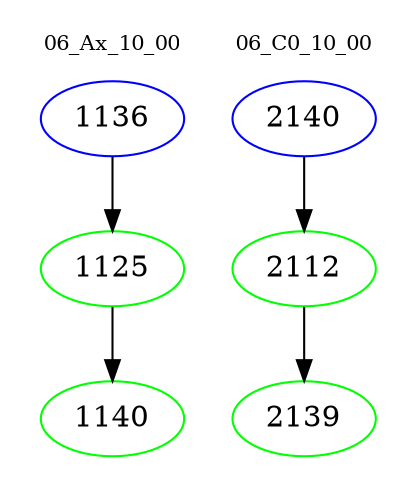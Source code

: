 digraph{
subgraph cluster_0 {
color = white
label = "06_Ax_10_00";
fontsize=10;
T0_1136 [label="1136", color="blue"]
T0_1136 -> T0_1125 [color="black"]
T0_1125 [label="1125", color="green"]
T0_1125 -> T0_1140 [color="black"]
T0_1140 [label="1140", color="green"]
}
subgraph cluster_1 {
color = white
label = "06_C0_10_00";
fontsize=10;
T1_2140 [label="2140", color="blue"]
T1_2140 -> T1_2112 [color="black"]
T1_2112 [label="2112", color="green"]
T1_2112 -> T1_2139 [color="black"]
T1_2139 [label="2139", color="green"]
}
}
